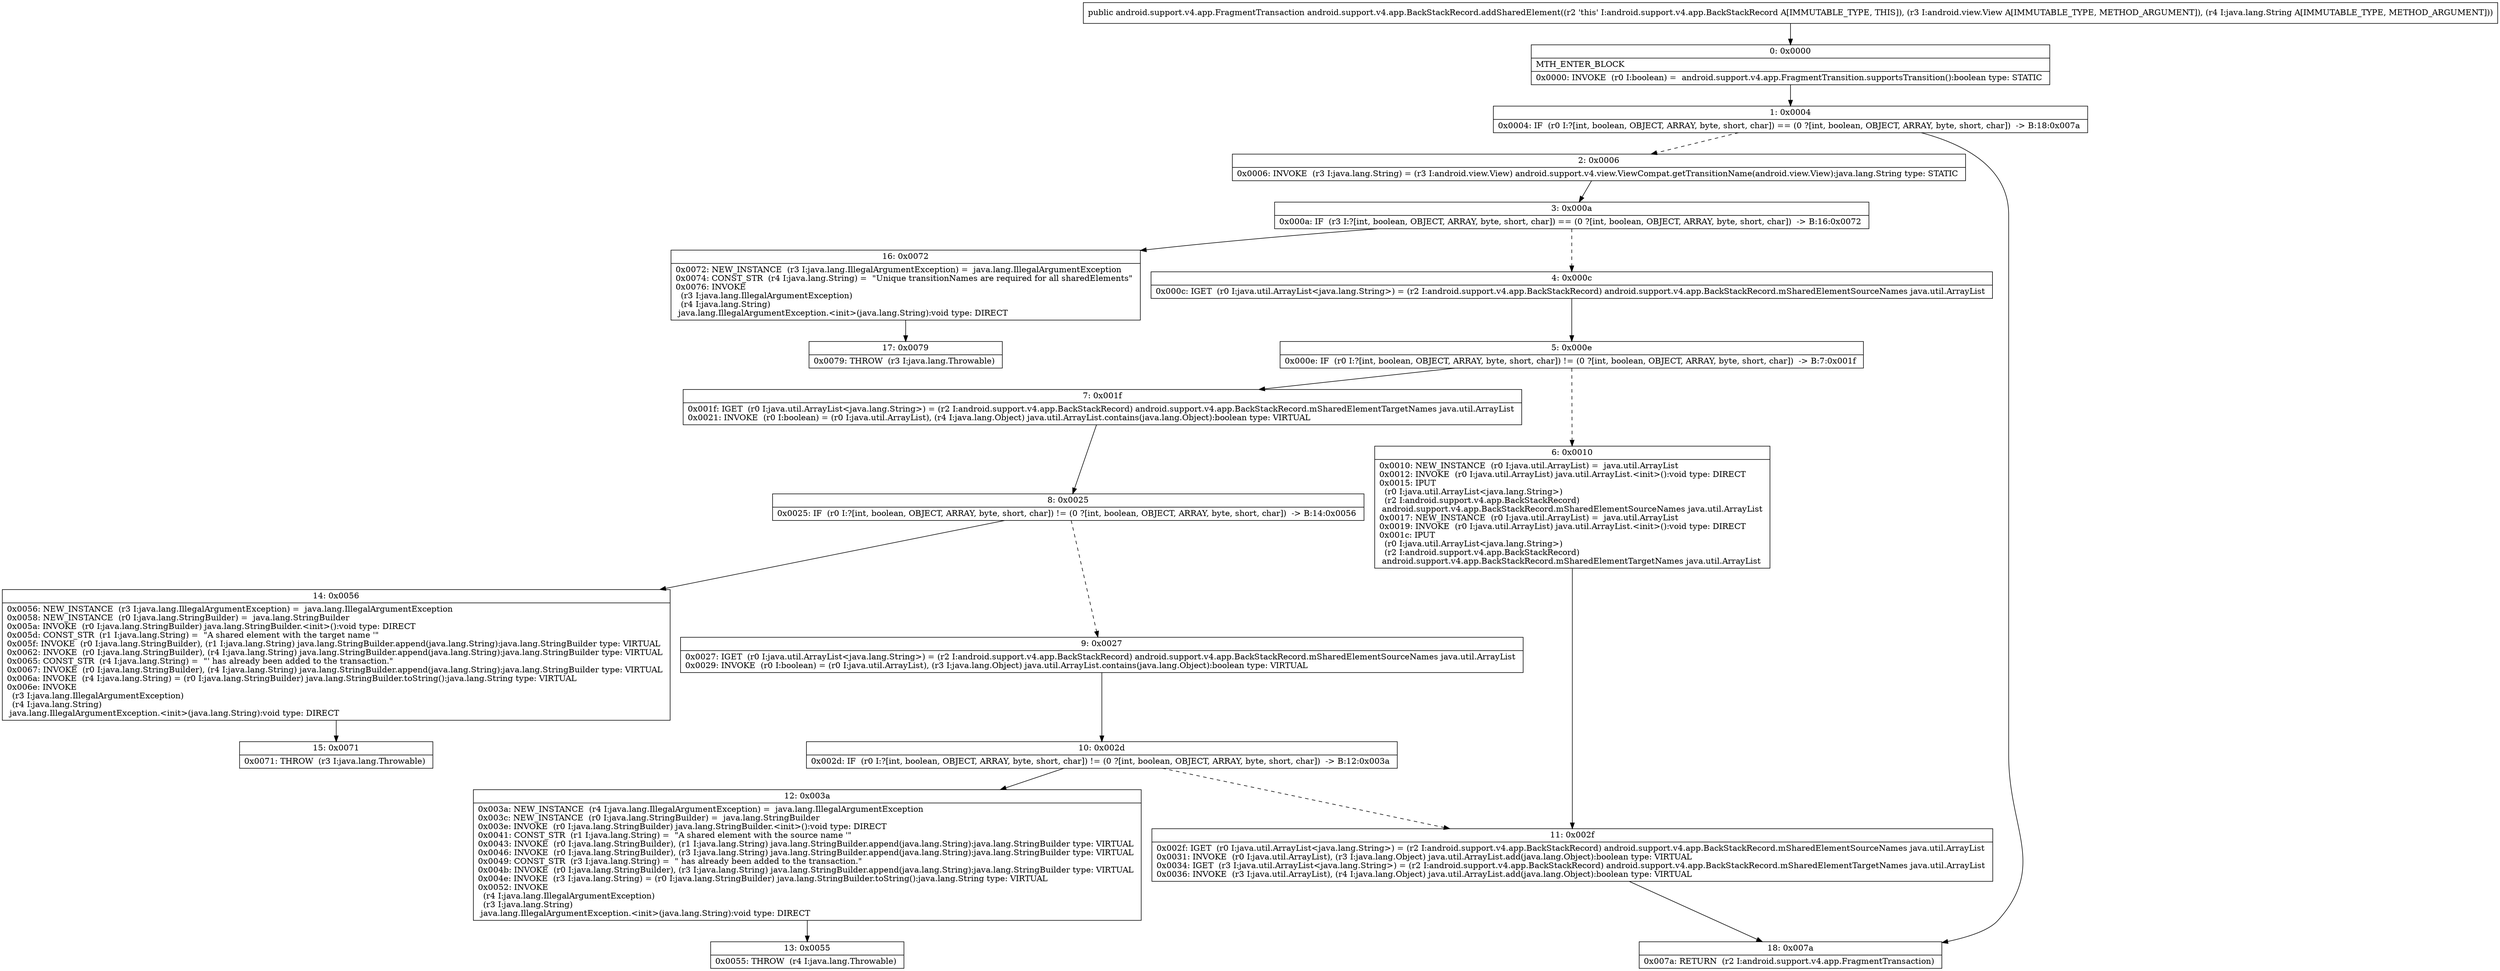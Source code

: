 digraph "CFG forandroid.support.v4.app.BackStackRecord.addSharedElement(Landroid\/view\/View;Ljava\/lang\/String;)Landroid\/support\/v4\/app\/FragmentTransaction;" {
Node_0 [shape=record,label="{0\:\ 0x0000|MTH_ENTER_BLOCK\l|0x0000: INVOKE  (r0 I:boolean) =  android.support.v4.app.FragmentTransition.supportsTransition():boolean type: STATIC \l}"];
Node_1 [shape=record,label="{1\:\ 0x0004|0x0004: IF  (r0 I:?[int, boolean, OBJECT, ARRAY, byte, short, char]) == (0 ?[int, boolean, OBJECT, ARRAY, byte, short, char])  \-\> B:18:0x007a \l}"];
Node_2 [shape=record,label="{2\:\ 0x0006|0x0006: INVOKE  (r3 I:java.lang.String) = (r3 I:android.view.View) android.support.v4.view.ViewCompat.getTransitionName(android.view.View):java.lang.String type: STATIC \l}"];
Node_3 [shape=record,label="{3\:\ 0x000a|0x000a: IF  (r3 I:?[int, boolean, OBJECT, ARRAY, byte, short, char]) == (0 ?[int, boolean, OBJECT, ARRAY, byte, short, char])  \-\> B:16:0x0072 \l}"];
Node_4 [shape=record,label="{4\:\ 0x000c|0x000c: IGET  (r0 I:java.util.ArrayList\<java.lang.String\>) = (r2 I:android.support.v4.app.BackStackRecord) android.support.v4.app.BackStackRecord.mSharedElementSourceNames java.util.ArrayList \l}"];
Node_5 [shape=record,label="{5\:\ 0x000e|0x000e: IF  (r0 I:?[int, boolean, OBJECT, ARRAY, byte, short, char]) != (0 ?[int, boolean, OBJECT, ARRAY, byte, short, char])  \-\> B:7:0x001f \l}"];
Node_6 [shape=record,label="{6\:\ 0x0010|0x0010: NEW_INSTANCE  (r0 I:java.util.ArrayList) =  java.util.ArrayList \l0x0012: INVOKE  (r0 I:java.util.ArrayList) java.util.ArrayList.\<init\>():void type: DIRECT \l0x0015: IPUT  \l  (r0 I:java.util.ArrayList\<java.lang.String\>)\l  (r2 I:android.support.v4.app.BackStackRecord)\l android.support.v4.app.BackStackRecord.mSharedElementSourceNames java.util.ArrayList \l0x0017: NEW_INSTANCE  (r0 I:java.util.ArrayList) =  java.util.ArrayList \l0x0019: INVOKE  (r0 I:java.util.ArrayList) java.util.ArrayList.\<init\>():void type: DIRECT \l0x001c: IPUT  \l  (r0 I:java.util.ArrayList\<java.lang.String\>)\l  (r2 I:android.support.v4.app.BackStackRecord)\l android.support.v4.app.BackStackRecord.mSharedElementTargetNames java.util.ArrayList \l}"];
Node_7 [shape=record,label="{7\:\ 0x001f|0x001f: IGET  (r0 I:java.util.ArrayList\<java.lang.String\>) = (r2 I:android.support.v4.app.BackStackRecord) android.support.v4.app.BackStackRecord.mSharedElementTargetNames java.util.ArrayList \l0x0021: INVOKE  (r0 I:boolean) = (r0 I:java.util.ArrayList), (r4 I:java.lang.Object) java.util.ArrayList.contains(java.lang.Object):boolean type: VIRTUAL \l}"];
Node_8 [shape=record,label="{8\:\ 0x0025|0x0025: IF  (r0 I:?[int, boolean, OBJECT, ARRAY, byte, short, char]) != (0 ?[int, boolean, OBJECT, ARRAY, byte, short, char])  \-\> B:14:0x0056 \l}"];
Node_9 [shape=record,label="{9\:\ 0x0027|0x0027: IGET  (r0 I:java.util.ArrayList\<java.lang.String\>) = (r2 I:android.support.v4.app.BackStackRecord) android.support.v4.app.BackStackRecord.mSharedElementSourceNames java.util.ArrayList \l0x0029: INVOKE  (r0 I:boolean) = (r0 I:java.util.ArrayList), (r3 I:java.lang.Object) java.util.ArrayList.contains(java.lang.Object):boolean type: VIRTUAL \l}"];
Node_10 [shape=record,label="{10\:\ 0x002d|0x002d: IF  (r0 I:?[int, boolean, OBJECT, ARRAY, byte, short, char]) != (0 ?[int, boolean, OBJECT, ARRAY, byte, short, char])  \-\> B:12:0x003a \l}"];
Node_11 [shape=record,label="{11\:\ 0x002f|0x002f: IGET  (r0 I:java.util.ArrayList\<java.lang.String\>) = (r2 I:android.support.v4.app.BackStackRecord) android.support.v4.app.BackStackRecord.mSharedElementSourceNames java.util.ArrayList \l0x0031: INVOKE  (r0 I:java.util.ArrayList), (r3 I:java.lang.Object) java.util.ArrayList.add(java.lang.Object):boolean type: VIRTUAL \l0x0034: IGET  (r3 I:java.util.ArrayList\<java.lang.String\>) = (r2 I:android.support.v4.app.BackStackRecord) android.support.v4.app.BackStackRecord.mSharedElementTargetNames java.util.ArrayList \l0x0036: INVOKE  (r3 I:java.util.ArrayList), (r4 I:java.lang.Object) java.util.ArrayList.add(java.lang.Object):boolean type: VIRTUAL \l}"];
Node_12 [shape=record,label="{12\:\ 0x003a|0x003a: NEW_INSTANCE  (r4 I:java.lang.IllegalArgumentException) =  java.lang.IllegalArgumentException \l0x003c: NEW_INSTANCE  (r0 I:java.lang.StringBuilder) =  java.lang.StringBuilder \l0x003e: INVOKE  (r0 I:java.lang.StringBuilder) java.lang.StringBuilder.\<init\>():void type: DIRECT \l0x0041: CONST_STR  (r1 I:java.lang.String) =  \"A shared element with the source name '\" \l0x0043: INVOKE  (r0 I:java.lang.StringBuilder), (r1 I:java.lang.String) java.lang.StringBuilder.append(java.lang.String):java.lang.StringBuilder type: VIRTUAL \l0x0046: INVOKE  (r0 I:java.lang.StringBuilder), (r3 I:java.lang.String) java.lang.StringBuilder.append(java.lang.String):java.lang.StringBuilder type: VIRTUAL \l0x0049: CONST_STR  (r3 I:java.lang.String) =  \" has already been added to the transaction.\" \l0x004b: INVOKE  (r0 I:java.lang.StringBuilder), (r3 I:java.lang.String) java.lang.StringBuilder.append(java.lang.String):java.lang.StringBuilder type: VIRTUAL \l0x004e: INVOKE  (r3 I:java.lang.String) = (r0 I:java.lang.StringBuilder) java.lang.StringBuilder.toString():java.lang.String type: VIRTUAL \l0x0052: INVOKE  \l  (r4 I:java.lang.IllegalArgumentException)\l  (r3 I:java.lang.String)\l java.lang.IllegalArgumentException.\<init\>(java.lang.String):void type: DIRECT \l}"];
Node_13 [shape=record,label="{13\:\ 0x0055|0x0055: THROW  (r4 I:java.lang.Throwable) \l}"];
Node_14 [shape=record,label="{14\:\ 0x0056|0x0056: NEW_INSTANCE  (r3 I:java.lang.IllegalArgumentException) =  java.lang.IllegalArgumentException \l0x0058: NEW_INSTANCE  (r0 I:java.lang.StringBuilder) =  java.lang.StringBuilder \l0x005a: INVOKE  (r0 I:java.lang.StringBuilder) java.lang.StringBuilder.\<init\>():void type: DIRECT \l0x005d: CONST_STR  (r1 I:java.lang.String) =  \"A shared element with the target name '\" \l0x005f: INVOKE  (r0 I:java.lang.StringBuilder), (r1 I:java.lang.String) java.lang.StringBuilder.append(java.lang.String):java.lang.StringBuilder type: VIRTUAL \l0x0062: INVOKE  (r0 I:java.lang.StringBuilder), (r4 I:java.lang.String) java.lang.StringBuilder.append(java.lang.String):java.lang.StringBuilder type: VIRTUAL \l0x0065: CONST_STR  (r4 I:java.lang.String) =  \"' has already been added to the transaction.\" \l0x0067: INVOKE  (r0 I:java.lang.StringBuilder), (r4 I:java.lang.String) java.lang.StringBuilder.append(java.lang.String):java.lang.StringBuilder type: VIRTUAL \l0x006a: INVOKE  (r4 I:java.lang.String) = (r0 I:java.lang.StringBuilder) java.lang.StringBuilder.toString():java.lang.String type: VIRTUAL \l0x006e: INVOKE  \l  (r3 I:java.lang.IllegalArgumentException)\l  (r4 I:java.lang.String)\l java.lang.IllegalArgumentException.\<init\>(java.lang.String):void type: DIRECT \l}"];
Node_15 [shape=record,label="{15\:\ 0x0071|0x0071: THROW  (r3 I:java.lang.Throwable) \l}"];
Node_16 [shape=record,label="{16\:\ 0x0072|0x0072: NEW_INSTANCE  (r3 I:java.lang.IllegalArgumentException) =  java.lang.IllegalArgumentException \l0x0074: CONST_STR  (r4 I:java.lang.String) =  \"Unique transitionNames are required for all sharedElements\" \l0x0076: INVOKE  \l  (r3 I:java.lang.IllegalArgumentException)\l  (r4 I:java.lang.String)\l java.lang.IllegalArgumentException.\<init\>(java.lang.String):void type: DIRECT \l}"];
Node_17 [shape=record,label="{17\:\ 0x0079|0x0079: THROW  (r3 I:java.lang.Throwable) \l}"];
Node_18 [shape=record,label="{18\:\ 0x007a|0x007a: RETURN  (r2 I:android.support.v4.app.FragmentTransaction) \l}"];
MethodNode[shape=record,label="{public android.support.v4.app.FragmentTransaction android.support.v4.app.BackStackRecord.addSharedElement((r2 'this' I:android.support.v4.app.BackStackRecord A[IMMUTABLE_TYPE, THIS]), (r3 I:android.view.View A[IMMUTABLE_TYPE, METHOD_ARGUMENT]), (r4 I:java.lang.String A[IMMUTABLE_TYPE, METHOD_ARGUMENT])) }"];
MethodNode -> Node_0;
Node_0 -> Node_1;
Node_1 -> Node_2[style=dashed];
Node_1 -> Node_18;
Node_2 -> Node_3;
Node_3 -> Node_4[style=dashed];
Node_3 -> Node_16;
Node_4 -> Node_5;
Node_5 -> Node_6[style=dashed];
Node_5 -> Node_7;
Node_6 -> Node_11;
Node_7 -> Node_8;
Node_8 -> Node_9[style=dashed];
Node_8 -> Node_14;
Node_9 -> Node_10;
Node_10 -> Node_11[style=dashed];
Node_10 -> Node_12;
Node_11 -> Node_18;
Node_12 -> Node_13;
Node_14 -> Node_15;
Node_16 -> Node_17;
}

